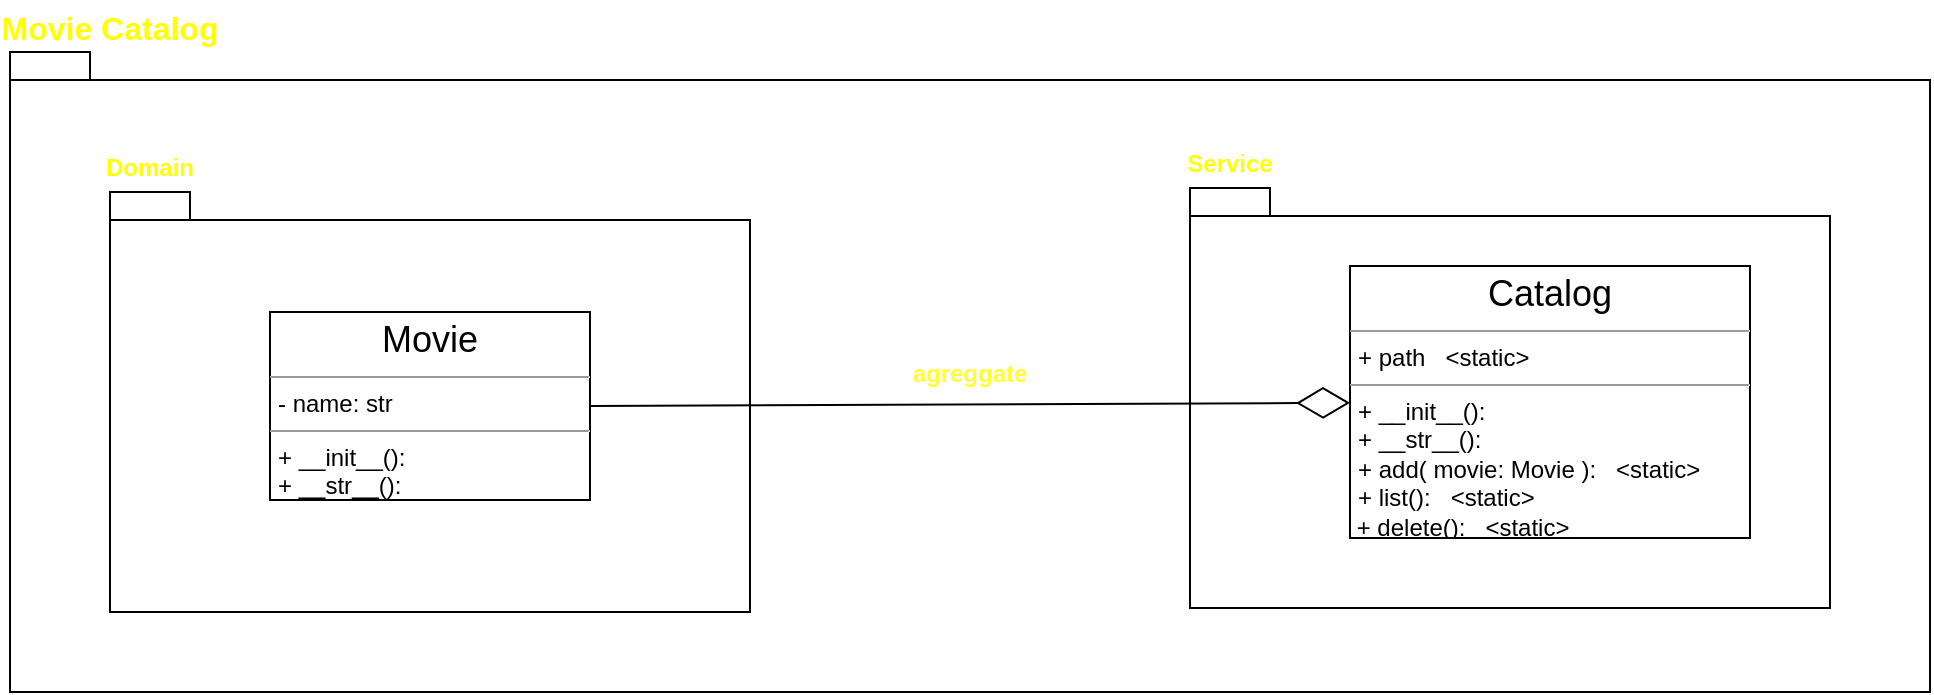 <mxfile>
    <diagram id="8QbkyTl2bkq8l8BfTMAp" name="Page-1">
        <mxGraphModel dx="1054" dy="605" grid="1" gridSize="10" guides="1" tooltips="1" connect="1" arrows="1" fold="1" page="1" pageScale="1" pageWidth="1100" pageHeight="850" math="0" shadow="0">
            <root>
                <mxCell id="0"/>
                <mxCell id="1" parent="0"/>
                <mxCell id="9" value="" style="shape=folder;fontStyle=1;spacingTop=10;tabWidth=40;tabHeight=14;tabPosition=left;html=1;" vertex="1" parent="1">
                    <mxGeometry x="40" y="86" width="960" height="320" as="geometry"/>
                </mxCell>
                <mxCell id="3" value="" style="shape=folder;fontStyle=1;spacingTop=10;tabWidth=40;tabHeight=14;tabPosition=left;html=1;flipH=0;flipV=0;" vertex="1" parent="1">
                    <mxGeometry x="90" y="156" width="320" height="210" as="geometry"/>
                </mxCell>
                <mxCell id="2" value="&lt;p style=&quot;margin: 0px ; margin-top: 4px ; text-align: center&quot;&gt;&lt;font style=&quot;font-size: 18px&quot;&gt;Movie&lt;/font&gt;&lt;/p&gt;&lt;hr size=&quot;1&quot;&gt;&lt;p style=&quot;margin: 0px ; margin-left: 4px&quot;&gt;- name: str&lt;/p&gt;&lt;hr size=&quot;1&quot;&gt;&lt;p style=&quot;margin: 0px ; margin-left: 4px&quot;&gt;+ __init__():&amp;nbsp;&lt;br&gt;+ __str__():&amp;nbsp;&lt;br&gt;&lt;/p&gt;" style="verticalAlign=top;align=left;overflow=fill;fontSize=12;fontFamily=Helvetica;html=1;" vertex="1" parent="1">
                    <mxGeometry x="170" y="216" width="160" height="94" as="geometry"/>
                </mxCell>
                <mxCell id="4" value="" style="shape=folder;fontStyle=1;spacingTop=10;tabWidth=40;tabHeight=14;tabPosition=left;html=1;flipH=0;flipV=0;" vertex="1" parent="1">
                    <mxGeometry x="630" y="154" width="320" height="210" as="geometry"/>
                </mxCell>
                <mxCell id="5" value="&lt;p style=&quot;margin: 0px ; margin-top: 4px ; text-align: center&quot;&gt;&lt;font style=&quot;font-size: 18px&quot;&gt;Catalog&lt;/font&gt;&lt;/p&gt;&lt;hr size=&quot;1&quot;&gt;&lt;p style=&quot;margin: 0px ; margin-left: 4px&quot;&gt;+ path&amp;nbsp; &amp;nbsp;&amp;lt;static&amp;gt;&amp;nbsp;&amp;nbsp;&lt;/p&gt;&lt;hr size=&quot;1&quot;&gt;&lt;p style=&quot;margin: 0px ; margin-left: 4px&quot;&gt;+ __init__():&amp;nbsp;&lt;br&gt;+ __str__():&amp;nbsp;&lt;br&gt;&lt;/p&gt;&lt;p style=&quot;margin: 0px ; margin-left: 4px&quot;&gt;+ add( movie: Movie ):&amp;nbsp; &amp;nbsp;&amp;lt;static&amp;gt;&lt;br&gt;+ list():&amp;nbsp; &amp;nbsp;&amp;lt;static&amp;gt;&lt;/p&gt;&amp;nbsp;+ delete():&amp;nbsp; &amp;nbsp;&amp;lt;static&amp;gt;&lt;p style=&quot;margin: 0px ; margin-left: 4px&quot;&gt;&amp;nbsp;&lt;br&gt;&lt;/p&gt;" style="verticalAlign=top;align=left;overflow=fill;fontSize=12;fontFamily=Helvetica;html=1;" vertex="1" parent="1">
                    <mxGeometry x="710" y="193" width="200" height="136" as="geometry"/>
                </mxCell>
                <mxCell id="6" value="" style="endArrow=diamondThin;endFill=0;endSize=24;html=1;exitX=1;exitY=0.5;exitDx=0;exitDy=0;" edge="1" parent="1" source="2" target="5">
                    <mxGeometry width="160" relative="1" as="geometry">
                        <mxPoint x="410" y="346" as="sourcePoint"/>
                        <mxPoint x="570" y="346" as="targetPoint"/>
                    </mxGeometry>
                </mxCell>
                <mxCell id="7" value="Domain" style="text;align=center;fontStyle=1;verticalAlign=middle;spacingLeft=3;spacingRight=3;strokeColor=none;rotatable=0;points=[[0,0.5],[1,0.5]];portConstraint=eastwest;fontColor=#FFFF00;" vertex="1" parent="1">
                    <mxGeometry x="70" y="130" width="80" height="26" as="geometry"/>
                </mxCell>
                <mxCell id="8" value="Service" style="text;align=center;fontStyle=1;verticalAlign=middle;spacingLeft=3;spacingRight=3;strokeColor=none;rotatable=0;points=[[0,0.5],[1,0.5]];portConstraint=eastwest;fontColor=#FFFF00;" vertex="1" parent="1">
                    <mxGeometry x="610" y="128" width="80" height="26" as="geometry"/>
                </mxCell>
                <mxCell id="10" value="Movie Catalog" style="text;align=center;fontStyle=1;verticalAlign=middle;spacingLeft=3;spacingRight=3;strokeColor=none;rotatable=0;points=[[0,0.5],[1,0.5]];portConstraint=eastwest;fontSize=16;fontColor=#FFFF00;" vertex="1" parent="1">
                    <mxGeometry x="50" y="60" width="80" height="26" as="geometry"/>
                </mxCell>
                <mxCell id="11" value="agreggate" style="text;align=center;fontStyle=1;verticalAlign=middle;spacingLeft=3;spacingRight=3;strokeColor=none;rotatable=0;points=[[0,0.5],[1,0.5]];portConstraint=eastwest;fontColor=#FFFF33;" vertex="1" parent="1">
                    <mxGeometry x="480" y="233" width="80" height="26" as="geometry"/>
                </mxCell>
            </root>
        </mxGraphModel>
    </diagram>
</mxfile>